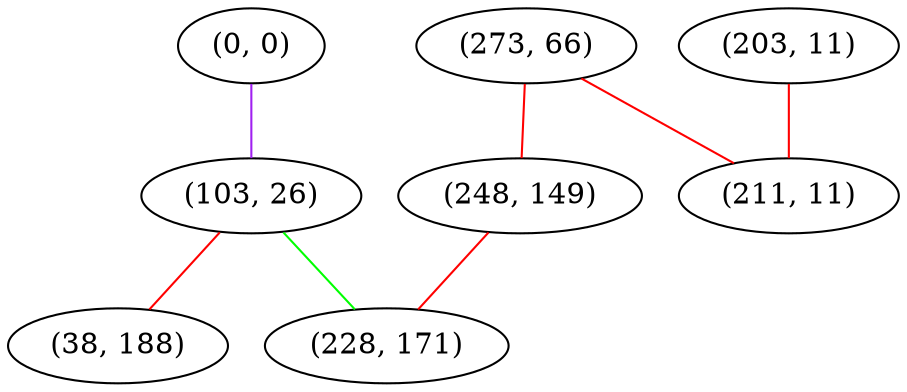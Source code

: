 graph "" {
"(0, 0)";
"(203, 11)";
"(103, 26)";
"(38, 188)";
"(273, 66)";
"(248, 149)";
"(211, 11)";
"(228, 171)";
"(0, 0)" -- "(103, 26)"  [color=purple, key=0, weight=4];
"(203, 11)" -- "(211, 11)"  [color=red, key=0, weight=1];
"(103, 26)" -- "(38, 188)"  [color=red, key=0, weight=1];
"(103, 26)" -- "(228, 171)"  [color=green, key=0, weight=2];
"(273, 66)" -- "(248, 149)"  [color=red, key=0, weight=1];
"(273, 66)" -- "(211, 11)"  [color=red, key=0, weight=1];
"(248, 149)" -- "(228, 171)"  [color=red, key=0, weight=1];
}

